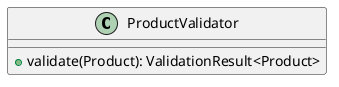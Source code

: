 @startuml

    class ProductValidator [[ProductValidator.html]] {
        +validate(Product): ValidationResult<Product>
    }

@enduml

